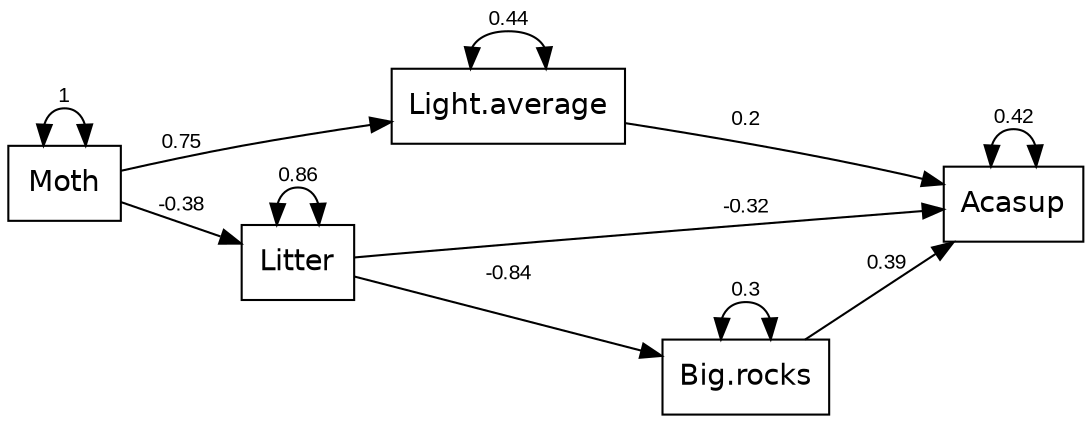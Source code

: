 digraph "sem.fit" {
  rankdir=LR;
  size="12,12";
  node [fontname="Helvetica" fontsize=14 shape=box];
  edge [fontname="Arial" fontsize=10];
  center=1;
  "Moth" -> "Light.average" [label="0.75"];
  "Moth" -> "Litter" [label="-0.38"];
  "Light.average" -> "Acasup" [label="0.2"];
  "Litter" -> "Big.rocks" [label="-0.84"];
  "Litter" -> "Acasup" [label="-0.32"];
  "Big.rocks" -> "Acasup" [label="0.39"];
  "Moth" -> "Moth" [label="1" dir=both];
  "Light.average" -> "Light.average" [label="0.44" dir=both];
  "Litter" -> "Litter" [label="0.86" dir=both];
  "Big.rocks" -> "Big.rocks" [label="0.3" dir=both];
  "Acasup" -> "Acasup" [label="0.42" dir=both];
}
